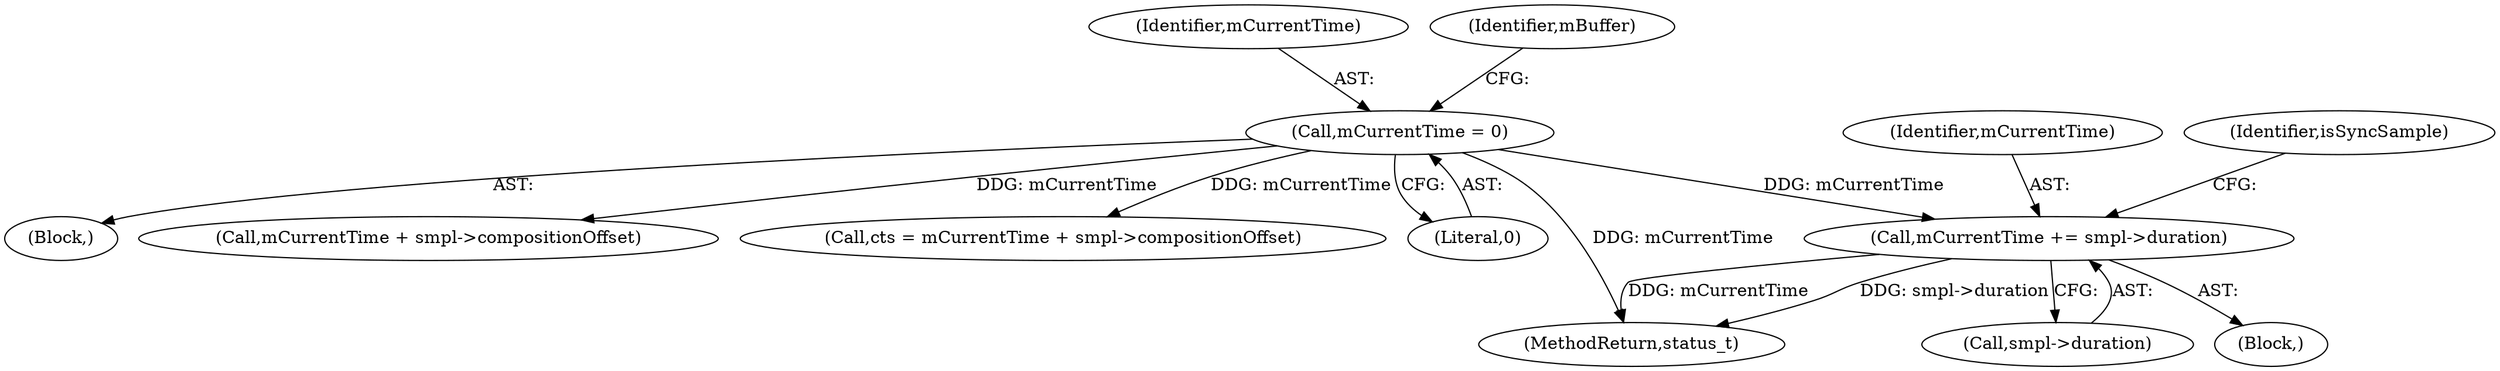 digraph "0_Android_d48f0f145f8f0f4472bc0af668ac9a8bce44ba9b@pointer" {
"1000344" [label="(Call,mCurrentTime += smpl->duration)"];
"1000247" [label="(Call,mCurrentTime = 0)"];
"1000836" [label="(MethodReturn,status_t)"];
"1000232" [label="(Block,)"];
"1000346" [label="(Call,smpl->duration)"];
"1000283" [label="(Block,)"];
"1000344" [label="(Call,mCurrentTime += smpl->duration)"];
"1000248" [label="(Identifier,mCurrentTime)"];
"1000345" [label="(Identifier,mCurrentTime)"];
"1000350" [label="(Identifier,isSyncSample)"];
"1000252" [label="(Identifier,mBuffer)"];
"1000339" [label="(Call,mCurrentTime + smpl->compositionOffset)"];
"1000337" [label="(Call,cts = mCurrentTime + smpl->compositionOffset)"];
"1000249" [label="(Literal,0)"];
"1000247" [label="(Call,mCurrentTime = 0)"];
"1000344" -> "1000283"  [label="AST: "];
"1000344" -> "1000346"  [label="CFG: "];
"1000345" -> "1000344"  [label="AST: "];
"1000346" -> "1000344"  [label="AST: "];
"1000350" -> "1000344"  [label="CFG: "];
"1000344" -> "1000836"  [label="DDG: smpl->duration"];
"1000344" -> "1000836"  [label="DDG: mCurrentTime"];
"1000247" -> "1000344"  [label="DDG: mCurrentTime"];
"1000247" -> "1000232"  [label="AST: "];
"1000247" -> "1000249"  [label="CFG: "];
"1000248" -> "1000247"  [label="AST: "];
"1000249" -> "1000247"  [label="AST: "];
"1000252" -> "1000247"  [label="CFG: "];
"1000247" -> "1000836"  [label="DDG: mCurrentTime"];
"1000247" -> "1000337"  [label="DDG: mCurrentTime"];
"1000247" -> "1000339"  [label="DDG: mCurrentTime"];
}

